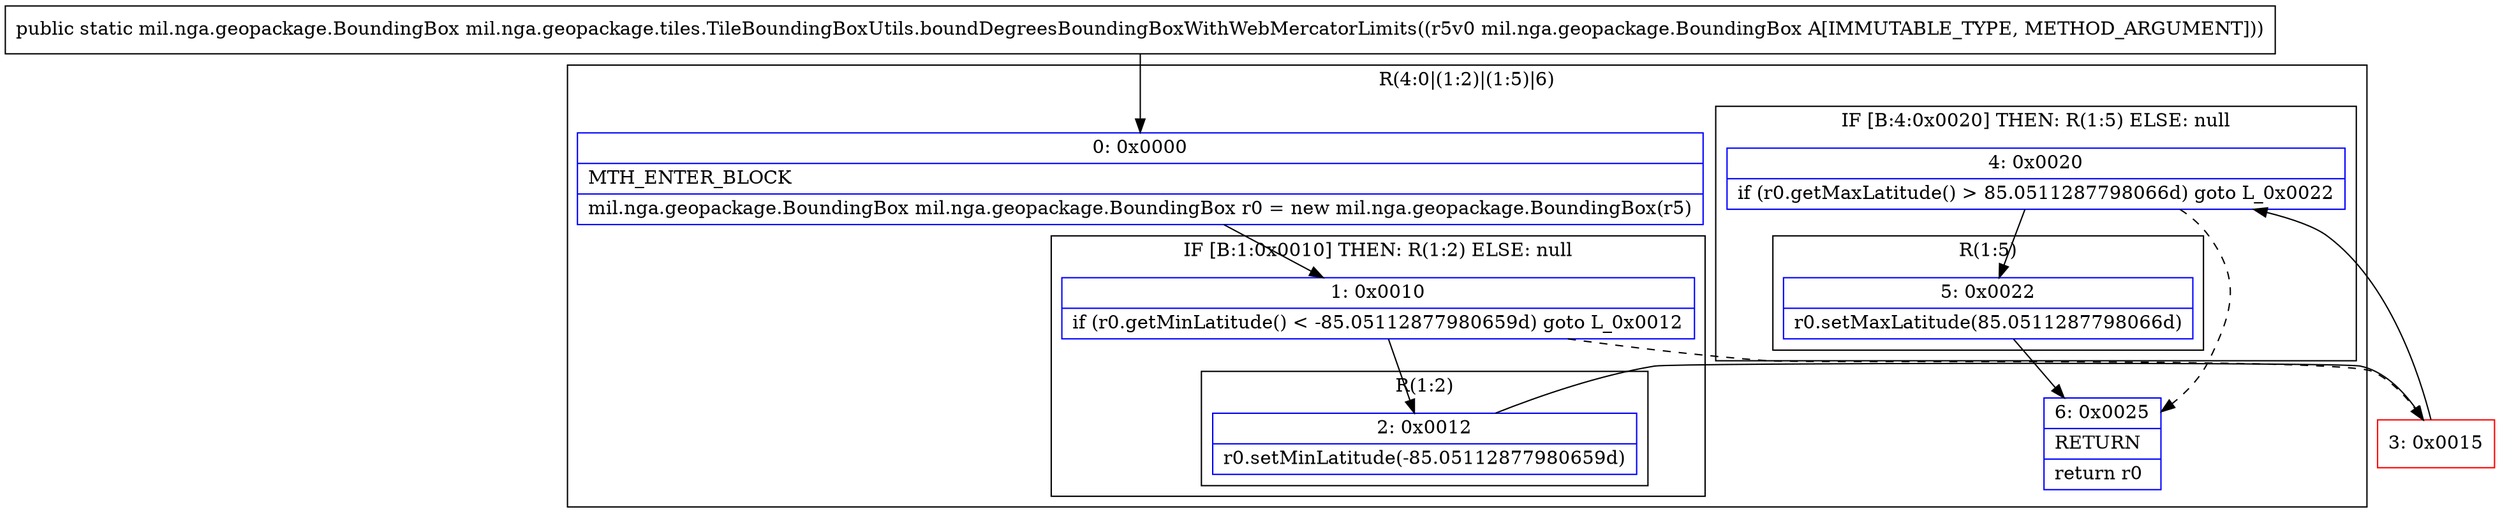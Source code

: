 digraph "CFG formil.nga.geopackage.tiles.TileBoundingBoxUtils.boundDegreesBoundingBoxWithWebMercatorLimits(Lmil\/nga\/geopackage\/BoundingBox;)Lmil\/nga\/geopackage\/BoundingBox;" {
subgraph cluster_Region_693243497 {
label = "R(4:0|(1:2)|(1:5)|6)";
node [shape=record,color=blue];
Node_0 [shape=record,label="{0\:\ 0x0000|MTH_ENTER_BLOCK\l|mil.nga.geopackage.BoundingBox mil.nga.geopackage.BoundingBox r0 = new mil.nga.geopackage.BoundingBox(r5)\l}"];
subgraph cluster_IfRegion_1493679092 {
label = "IF [B:1:0x0010] THEN: R(1:2) ELSE: null";
node [shape=record,color=blue];
Node_1 [shape=record,label="{1\:\ 0x0010|if (r0.getMinLatitude() \< \-85.05112877980659d) goto L_0x0012\l}"];
subgraph cluster_Region_1565801200 {
label = "R(1:2)";
node [shape=record,color=blue];
Node_2 [shape=record,label="{2\:\ 0x0012|r0.setMinLatitude(\-85.05112877980659d)\l}"];
}
}
subgraph cluster_IfRegion_1131165266 {
label = "IF [B:4:0x0020] THEN: R(1:5) ELSE: null";
node [shape=record,color=blue];
Node_4 [shape=record,label="{4\:\ 0x0020|if (r0.getMaxLatitude() \> 85.0511287798066d) goto L_0x0022\l}"];
subgraph cluster_Region_2054445328 {
label = "R(1:5)";
node [shape=record,color=blue];
Node_5 [shape=record,label="{5\:\ 0x0022|r0.setMaxLatitude(85.0511287798066d)\l}"];
}
}
Node_6 [shape=record,label="{6\:\ 0x0025|RETURN\l|return r0\l}"];
}
Node_3 [shape=record,color=red,label="{3\:\ 0x0015}"];
MethodNode[shape=record,label="{public static mil.nga.geopackage.BoundingBox mil.nga.geopackage.tiles.TileBoundingBoxUtils.boundDegreesBoundingBoxWithWebMercatorLimits((r5v0 mil.nga.geopackage.BoundingBox A[IMMUTABLE_TYPE, METHOD_ARGUMENT])) }"];
MethodNode -> Node_0;
Node_0 -> Node_1;
Node_1 -> Node_2;
Node_1 -> Node_3[style=dashed];
Node_2 -> Node_3;
Node_4 -> Node_5;
Node_4 -> Node_6[style=dashed];
Node_5 -> Node_6;
Node_3 -> Node_4;
}

